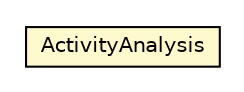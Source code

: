 #!/usr/local/bin/dot
#
# Class diagram 
# Generated by UMLGraph version 5.1 (http://www.umlgraph.org/)
#

digraph G {
	edge [fontname="Helvetica",fontsize=10,labelfontname="Helvetica",labelfontsize=10];
	node [fontname="Helvetica",fontsize=10,shape=plaintext];
	nodesep=0.25;
	ranksep=0.5;
	// org.androidtransfuse.analysis.ActivityAnalysis
	c23584 [label=<<table title="org.androidtransfuse.analysis.ActivityAnalysis" border="0" cellborder="1" cellspacing="0" cellpadding="2" port="p" bgcolor="lemonChiffon" href="./ActivityAnalysis.html">
		<tr><td><table border="0" cellspacing="0" cellpadding="1">
<tr><td align="center" balign="center"> ActivityAnalysis </td></tr>
		</table></td></tr>
		</table>>, fontname="Helvetica", fontcolor="black", fontsize=10.0];
}

